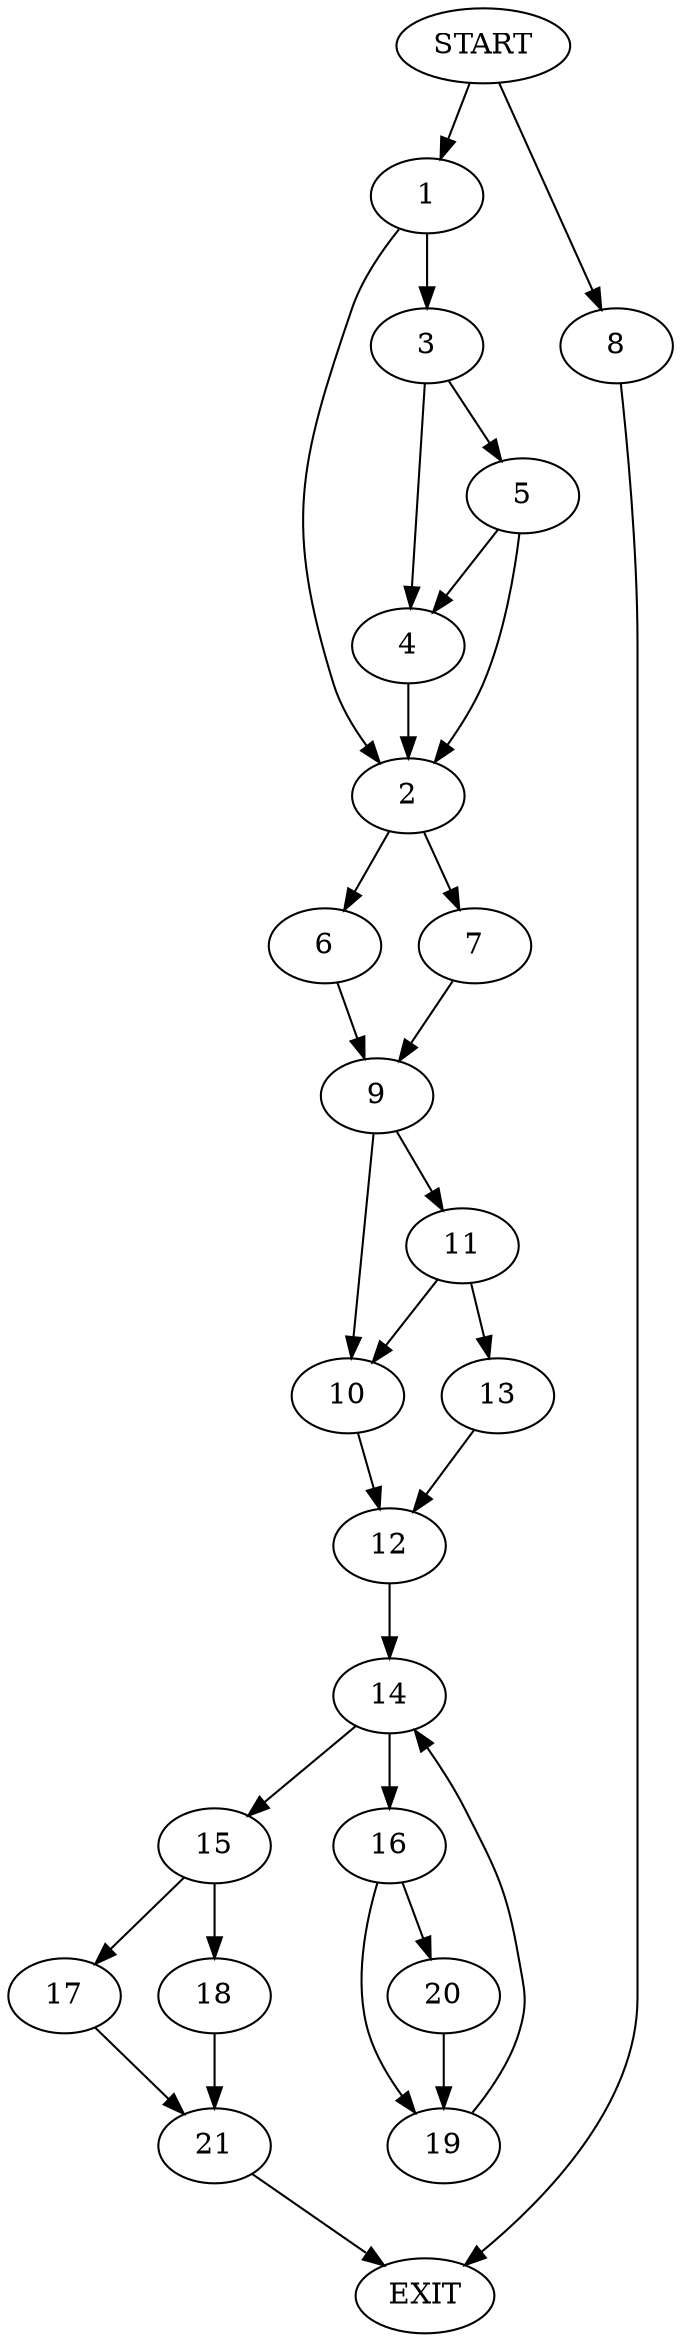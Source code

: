digraph {
0 [label="START"]
22 [label="EXIT"]
0 -> 1
1 -> 2
1 -> 3
3 -> 4
3 -> 5
2 -> 6
2 -> 7
5 -> 2
5 -> 4
4 -> 2
0 -> 8
8 -> 22
7 -> 9
6 -> 9
9 -> 10
9 -> 11
10 -> 12
11 -> 10
11 -> 13
13 -> 12
12 -> 14
14 -> 15
14 -> 16
15 -> 17
15 -> 18
16 -> 19
16 -> 20
19 -> 14
20 -> 19
18 -> 21
17 -> 21
21 -> 22
}
